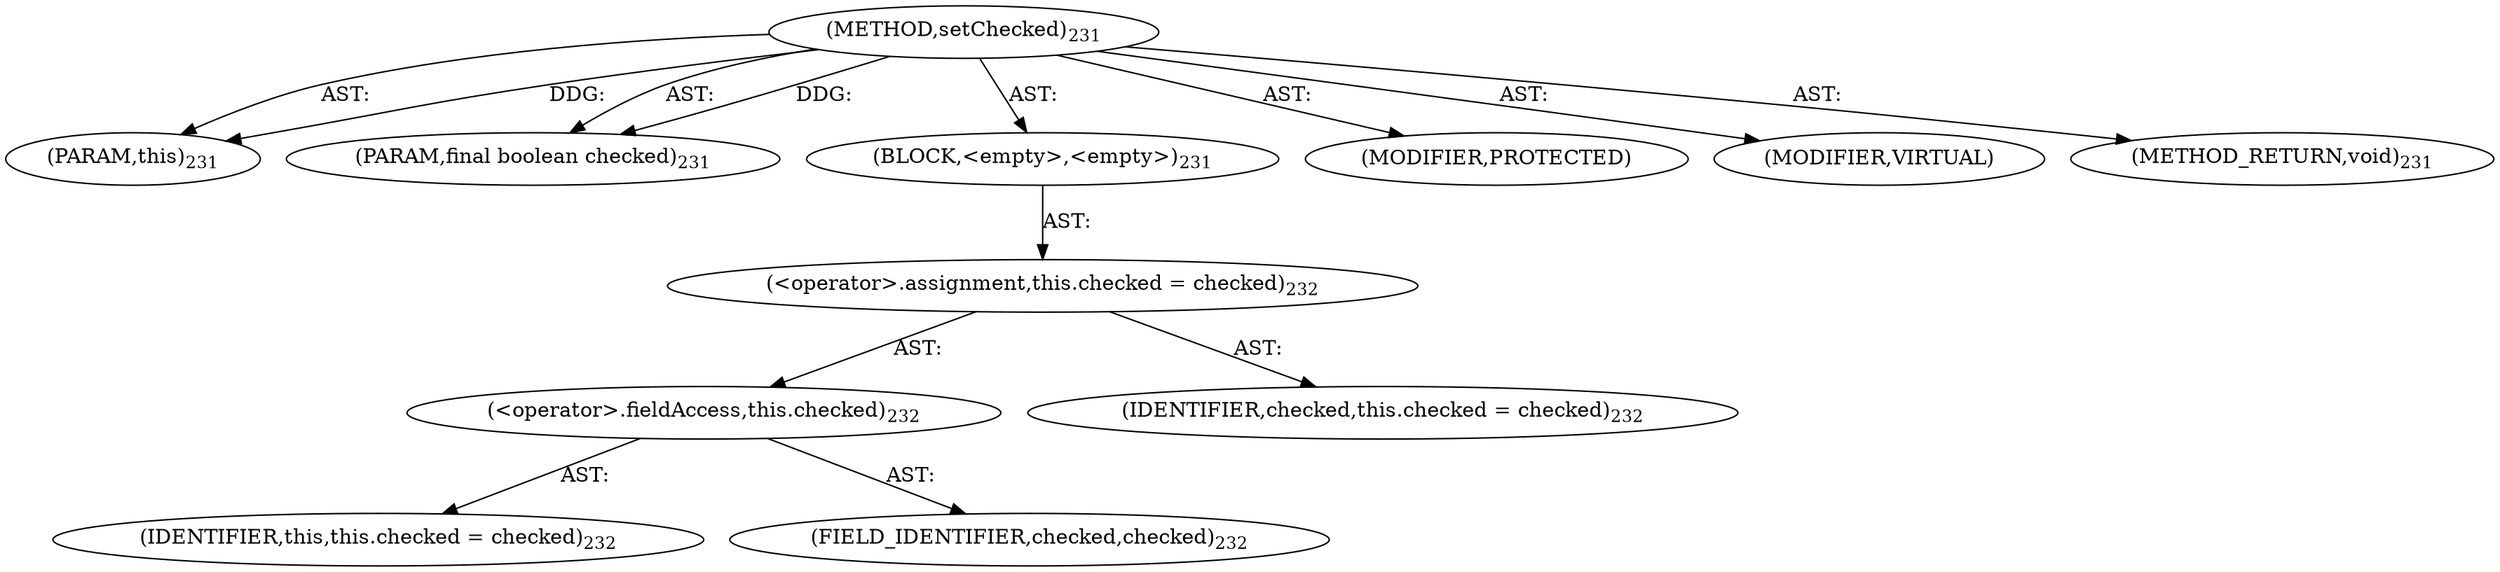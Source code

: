 digraph "setChecked" {  
"111669149706" [label = <(METHOD,setChecked)<SUB>231</SUB>> ]
"115964116995" [label = <(PARAM,this)<SUB>231</SUB>> ]
"115964117011" [label = <(PARAM,final boolean checked)<SUB>231</SUB>> ]
"25769803797" [label = <(BLOCK,&lt;empty&gt;,&lt;empty&gt;)<SUB>231</SUB>> ]
"30064771135" [label = <(&lt;operator&gt;.assignment,this.checked = checked)<SUB>232</SUB>> ]
"30064771136" [label = <(&lt;operator&gt;.fieldAccess,this.checked)<SUB>232</SUB>> ]
"68719476743" [label = <(IDENTIFIER,this,this.checked = checked)<SUB>232</SUB>> ]
"55834574860" [label = <(FIELD_IDENTIFIER,checked,checked)<SUB>232</SUB>> ]
"68719476795" [label = <(IDENTIFIER,checked,this.checked = checked)<SUB>232</SUB>> ]
"133143986199" [label = <(MODIFIER,PROTECTED)> ]
"133143986200" [label = <(MODIFIER,VIRTUAL)> ]
"128849018890" [label = <(METHOD_RETURN,void)<SUB>231</SUB>> ]
  "111669149706" -> "115964116995"  [ label = "AST: "] 
  "111669149706" -> "115964117011"  [ label = "AST: "] 
  "111669149706" -> "25769803797"  [ label = "AST: "] 
  "111669149706" -> "133143986199"  [ label = "AST: "] 
  "111669149706" -> "133143986200"  [ label = "AST: "] 
  "111669149706" -> "128849018890"  [ label = "AST: "] 
  "25769803797" -> "30064771135"  [ label = "AST: "] 
  "30064771135" -> "30064771136"  [ label = "AST: "] 
  "30064771135" -> "68719476795"  [ label = "AST: "] 
  "30064771136" -> "68719476743"  [ label = "AST: "] 
  "30064771136" -> "55834574860"  [ label = "AST: "] 
  "111669149706" -> "115964116995"  [ label = "DDG: "] 
  "111669149706" -> "115964117011"  [ label = "DDG: "] 
}
